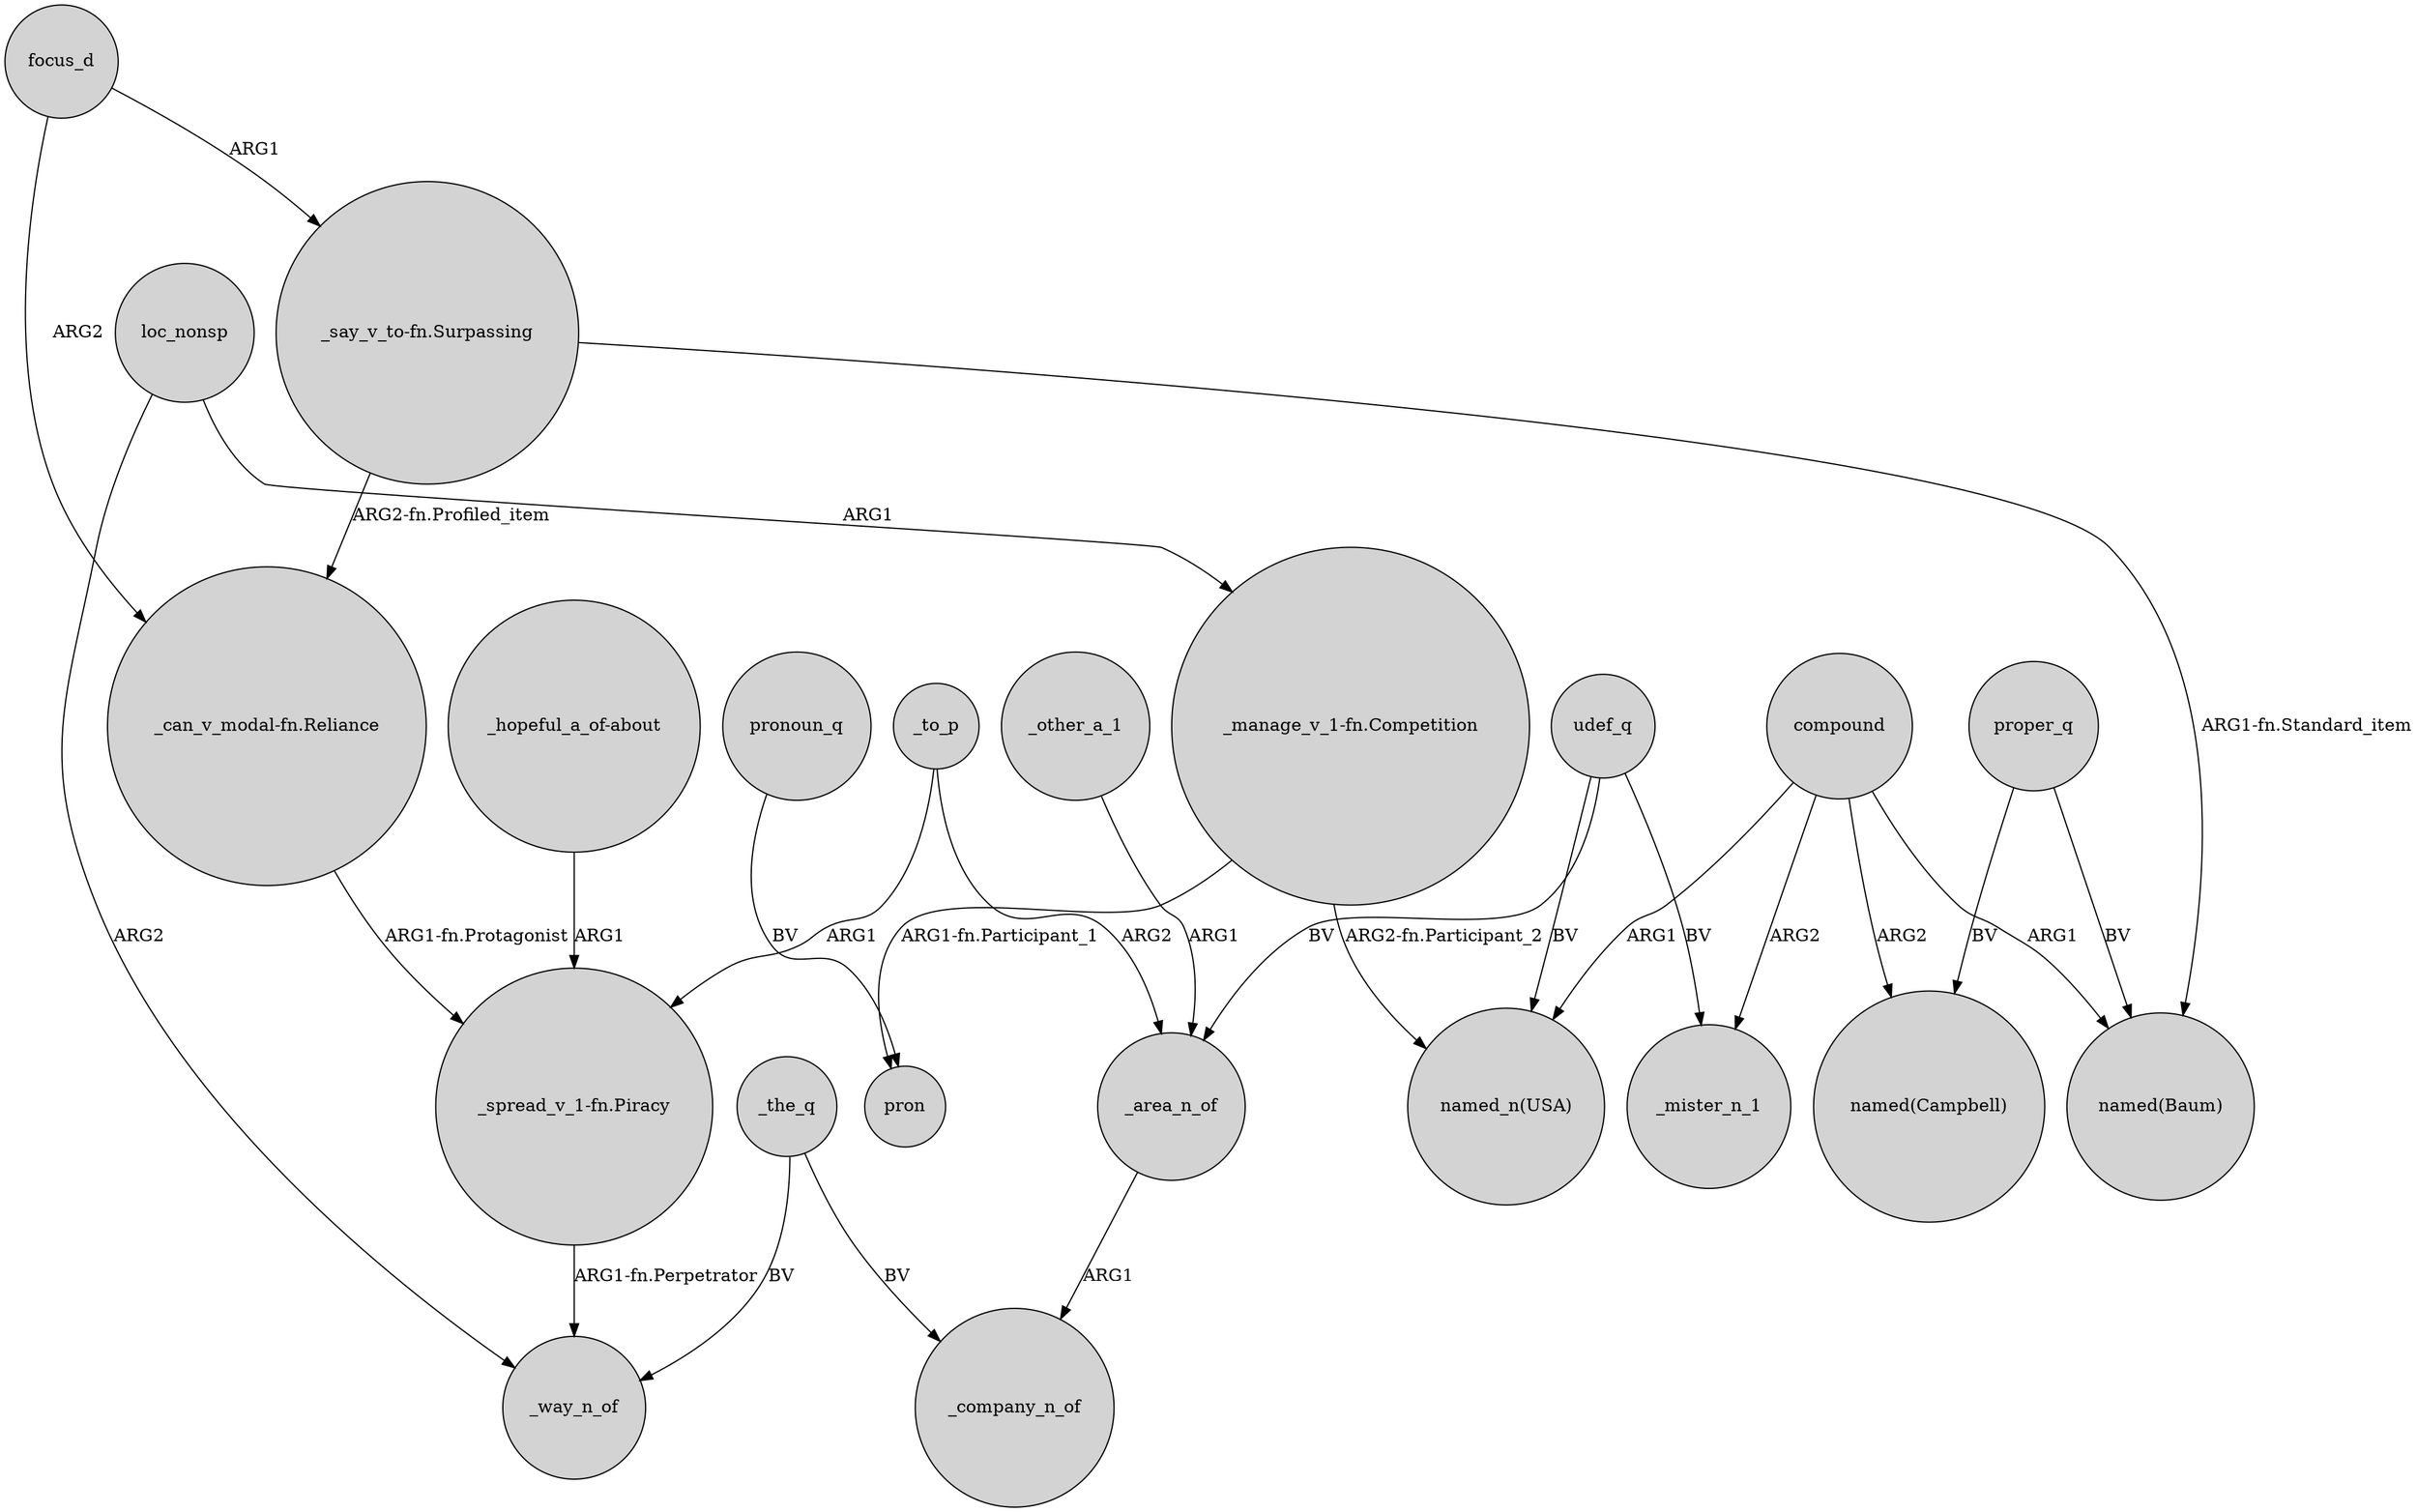 digraph {
	node [shape=circle style=filled]
	loc_nonsp -> _way_n_of [label=ARG2]
	"_spread_v_1-fn.Piracy" -> _way_n_of [label="ARG1-fn.Perpetrator"]
	compound -> _mister_n_1 [label=ARG2]
	_to_p -> _area_n_of [label=ARG2]
	_area_n_of -> _company_n_of [label=ARG1]
	compound -> "named_n(USA)" [label=ARG1]
	udef_q -> _area_n_of [label=BV]
	proper_q -> "named(Baum)" [label=BV]
	udef_q -> "named_n(USA)" [label=BV]
	"_can_v_modal-fn.Reliance" -> "_spread_v_1-fn.Piracy" [label="ARG1-fn.Protagonist"]
	_to_p -> "_spread_v_1-fn.Piracy" [label=ARG1]
	"_manage_v_1-fn.Competition" -> "named_n(USA)" [label="ARG2-fn.Participant_2"]
	"_say_v_to-fn.Surpassing" -> "_can_v_modal-fn.Reliance" [label="ARG2-fn.Profiled_item"]
	udef_q -> _mister_n_1 [label=BV]
	pronoun_q -> pron [label=BV]
	proper_q -> "named(Campbell)" [label=BV]
	_the_q -> _way_n_of [label=BV]
	compound -> "named(Baum)" [label=ARG1]
	focus_d -> "_say_v_to-fn.Surpassing" [label=ARG1]
	compound -> "named(Campbell)" [label=ARG2]
	"_hopeful_a_of-about" -> "_spread_v_1-fn.Piracy" [label=ARG1]
	focus_d -> "_can_v_modal-fn.Reliance" [label=ARG2]
	_other_a_1 -> _area_n_of [label=ARG1]
	_the_q -> _company_n_of [label=BV]
	"_manage_v_1-fn.Competition" -> pron [label="ARG1-fn.Participant_1"]
	loc_nonsp -> "_manage_v_1-fn.Competition" [label=ARG1]
	"_say_v_to-fn.Surpassing" -> "named(Baum)" [label="ARG1-fn.Standard_item"]
}
